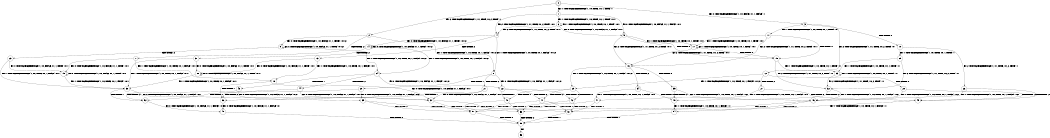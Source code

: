 digraph BCG {
size = "7, 10.5";
center = TRUE;
node [shape = circle];
0 [peripheries = 2];
0 -> 1 [label = "EX !1 !ATOMIC_EXCH_BRANCH (1, +0, TRUE, +0, 1, TRUE) !::"];
0 -> 2 [label = "EX !2 !ATOMIC_EXCH_BRANCH (1, +1, TRUE, +0, 2, TRUE) !::"];
0 -> 3 [label = "EX !0 !ATOMIC_EXCH_BRANCH (1, +0, FALSE, +1, 1, FALSE) !::"];
1 -> 4 [label = "EX !2 !ATOMIC_EXCH_BRANCH (1, +1, TRUE, +0, 2, TRUE) !:0:1:"];
1 -> 5 [label = "EX !0 !ATOMIC_EXCH_BRANCH (1, +0, FALSE, +1, 1, FALSE) !:0:1:"];
1 -> 6 [label = "EX !1 !ATOMIC_EXCH_BRANCH (1, +0, TRUE, +0, 1, TRUE) !:0:1:"];
2 -> 7 [label = "TERMINATE !2"];
2 -> 8 [label = "EX !1 !ATOMIC_EXCH_BRANCH (1, +0, TRUE, +0, 1, FALSE) !:0:1:2:"];
2 -> 9 [label = "EX !0 !ATOMIC_EXCH_BRANCH (1, +0, FALSE, +1, 1, TRUE) !:0:1:2:"];
3 -> 10 [label = "TERMINATE !0"];
3 -> 11 [label = "EX !1 !ATOMIC_EXCH_BRANCH (1, +0, TRUE, +0, 1, TRUE) !:0:"];
3 -> 12 [label = "EX !2 !ATOMIC_EXCH_BRANCH (1, +1, TRUE, +0, 2, TRUE) !:0:"];
4 -> 13 [label = "TERMINATE !2"];
4 -> 14 [label = "EX !0 !ATOMIC_EXCH_BRANCH (1, +0, FALSE, +1, 1, TRUE) !:0:1:2:"];
4 -> 8 [label = "EX !1 !ATOMIC_EXCH_BRANCH (1, +0, TRUE, +0, 1, FALSE) !:0:1:2:"];
5 -> 15 [label = "TERMINATE !0"];
5 -> 16 [label = "EX !2 !ATOMIC_EXCH_BRANCH (1, +1, TRUE, +0, 2, TRUE) !:0:1:"];
5 -> 17 [label = "EX !1 !ATOMIC_EXCH_BRANCH (1, +0, TRUE, +0, 1, TRUE) !:0:1:"];
6 -> 4 [label = "EX !2 !ATOMIC_EXCH_BRANCH (1, +1, TRUE, +0, 2, TRUE) !:0:1:"];
6 -> 5 [label = "EX !0 !ATOMIC_EXCH_BRANCH (1, +0, FALSE, +1, 1, FALSE) !:0:1:"];
6 -> 6 [label = "EX !1 !ATOMIC_EXCH_BRANCH (1, +0, TRUE, +0, 1, TRUE) !:0:1:"];
7 -> 18 [label = "EX !1 !ATOMIC_EXCH_BRANCH (1, +0, TRUE, +0, 1, FALSE) !:0:1:"];
7 -> 19 [label = "EX !0 !ATOMIC_EXCH_BRANCH (1, +0, FALSE, +1, 1, TRUE) !:0:1:"];
8 -> 20 [label = "TERMINATE !1"];
8 -> 21 [label = "TERMINATE !2"];
8 -> 22 [label = "EX !0 !ATOMIC_EXCH_BRANCH (1, +0, FALSE, +1, 1, FALSE) !:0:1:2:"];
9 -> 23 [label = "TERMINATE !2"];
9 -> 24 [label = "EX !1 !ATOMIC_EXCH_BRANCH (1, +0, TRUE, +0, 1, FALSE) !:0:1:2:"];
9 -> 9 [label = "EX !0 !ATOMIC_EXCH_BRANCH (1, +0, FALSE, +1, 1, TRUE) !:0:1:2:"];
10 -> 25 [label = "EX !1 !ATOMIC_EXCH_BRANCH (1, +0, TRUE, +0, 1, TRUE) !::"];
10 -> 26 [label = "EX !2 !ATOMIC_EXCH_BRANCH (1, +1, TRUE, +0, 2, TRUE) !::"];
11 -> 15 [label = "TERMINATE !0"];
11 -> 16 [label = "EX !2 !ATOMIC_EXCH_BRANCH (1, +1, TRUE, +0, 2, TRUE) !:0:1:"];
11 -> 17 [label = "EX !1 !ATOMIC_EXCH_BRANCH (1, +0, TRUE, +0, 1, TRUE) !:0:1:"];
12 -> 27 [label = "TERMINATE !2"];
12 -> 28 [label = "TERMINATE !0"];
12 -> 29 [label = "EX !1 !ATOMIC_EXCH_BRANCH (1, +0, TRUE, +0, 1, FALSE) !:0:1:2:"];
13 -> 30 [label = "EX !0 !ATOMIC_EXCH_BRANCH (1, +0, FALSE, +1, 1, TRUE) !:0:1:"];
13 -> 18 [label = "EX !1 !ATOMIC_EXCH_BRANCH (1, +0, TRUE, +0, 1, FALSE) !:0:1:"];
14 -> 31 [label = "TERMINATE !2"];
14 -> 24 [label = "EX !1 !ATOMIC_EXCH_BRANCH (1, +0, TRUE, +0, 1, FALSE) !:0:1:2:"];
14 -> 14 [label = "EX !0 !ATOMIC_EXCH_BRANCH (1, +0, FALSE, +1, 1, TRUE) !:0:1:2:"];
15 -> 32 [label = "EX !2 !ATOMIC_EXCH_BRANCH (1, +1, TRUE, +0, 2, TRUE) !:1:"];
15 -> 33 [label = "EX !1 !ATOMIC_EXCH_BRANCH (1, +0, TRUE, +0, 1, TRUE) !:1:"];
16 -> 34 [label = "TERMINATE !2"];
16 -> 35 [label = "TERMINATE !0"];
16 -> 29 [label = "EX !1 !ATOMIC_EXCH_BRANCH (1, +0, TRUE, +0, 1, FALSE) !:0:1:2:"];
17 -> 15 [label = "TERMINATE !0"];
17 -> 16 [label = "EX !2 !ATOMIC_EXCH_BRANCH (1, +1, TRUE, +0, 2, TRUE) !:0:1:"];
17 -> 17 [label = "EX !1 !ATOMIC_EXCH_BRANCH (1, +0, TRUE, +0, 1, TRUE) !:0:1:"];
18 -> 36 [label = "TERMINATE !1"];
18 -> 37 [label = "EX !0 !ATOMIC_EXCH_BRANCH (1, +0, FALSE, +1, 1, FALSE) !:0:1:"];
19 -> 38 [label = "EX !1 !ATOMIC_EXCH_BRANCH (1, +0, TRUE, +0, 1, FALSE) !:0:1:"];
19 -> 19 [label = "EX !0 !ATOMIC_EXCH_BRANCH (1, +0, FALSE, +1, 1, TRUE) !:0:1:"];
20 -> 36 [label = "TERMINATE !2"];
20 -> 39 [label = "EX !0 !ATOMIC_EXCH_BRANCH (1, +0, FALSE, +1, 1, FALSE) !:0:2:"];
21 -> 36 [label = "TERMINATE !1"];
21 -> 37 [label = "EX !0 !ATOMIC_EXCH_BRANCH (1, +0, FALSE, +1, 1, FALSE) !:0:1:"];
22 -> 40 [label = "TERMINATE !1"];
22 -> 41 [label = "TERMINATE !2"];
22 -> 42 [label = "TERMINATE !0"];
23 -> 38 [label = "EX !1 !ATOMIC_EXCH_BRANCH (1, +0, TRUE, +0, 1, FALSE) !:0:1:"];
23 -> 19 [label = "EX !0 !ATOMIC_EXCH_BRANCH (1, +0, FALSE, +1, 1, TRUE) !:0:1:"];
24 -> 43 [label = "TERMINATE !1"];
24 -> 44 [label = "TERMINATE !2"];
24 -> 22 [label = "EX !0 !ATOMIC_EXCH_BRANCH (1, +0, FALSE, +1, 1, FALSE) !:0:1:2:"];
25 -> 32 [label = "EX !2 !ATOMIC_EXCH_BRANCH (1, +1, TRUE, +0, 2, TRUE) !:1:"];
25 -> 33 [label = "EX !1 !ATOMIC_EXCH_BRANCH (1, +0, TRUE, +0, 1, TRUE) !:1:"];
26 -> 45 [label = "TERMINATE !2"];
26 -> 46 [label = "EX !1 !ATOMIC_EXCH_BRANCH (1, +0, TRUE, +0, 1, FALSE) !:1:2:"];
27 -> 45 [label = "TERMINATE !0"];
27 -> 47 [label = "EX !1 !ATOMIC_EXCH_BRANCH (1, +0, TRUE, +0, 1, FALSE) !:0:1:"];
28 -> 45 [label = "TERMINATE !2"];
28 -> 46 [label = "EX !1 !ATOMIC_EXCH_BRANCH (1, +0, TRUE, +0, 1, FALSE) !:1:2:"];
29 -> 40 [label = "TERMINATE !1"];
29 -> 41 [label = "TERMINATE !2"];
29 -> 42 [label = "TERMINATE !0"];
30 -> 38 [label = "EX !1 !ATOMIC_EXCH_BRANCH (1, +0, TRUE, +0, 1, FALSE) !:0:1:"];
30 -> 30 [label = "EX !0 !ATOMIC_EXCH_BRANCH (1, +0, FALSE, +1, 1, TRUE) !:0:1:"];
31 -> 38 [label = "EX !1 !ATOMIC_EXCH_BRANCH (1, +0, TRUE, +0, 1, FALSE) !:0:1:"];
31 -> 30 [label = "EX !0 !ATOMIC_EXCH_BRANCH (1, +0, FALSE, +1, 1, TRUE) !:0:1:"];
32 -> 48 [label = "TERMINATE !2"];
32 -> 46 [label = "EX !1 !ATOMIC_EXCH_BRANCH (1, +0, TRUE, +0, 1, FALSE) !:1:2:"];
33 -> 32 [label = "EX !2 !ATOMIC_EXCH_BRANCH (1, +1, TRUE, +0, 2, TRUE) !:1:"];
33 -> 33 [label = "EX !1 !ATOMIC_EXCH_BRANCH (1, +0, TRUE, +0, 1, TRUE) !:1:"];
34 -> 48 [label = "TERMINATE !0"];
34 -> 47 [label = "EX !1 !ATOMIC_EXCH_BRANCH (1, +0, TRUE, +0, 1, FALSE) !:0:1:"];
35 -> 48 [label = "TERMINATE !2"];
35 -> 46 [label = "EX !1 !ATOMIC_EXCH_BRANCH (1, +0, TRUE, +0, 1, FALSE) !:1:2:"];
36 -> 49 [label = "EX !0 !ATOMIC_EXCH_BRANCH (1, +0, FALSE, +1, 1, FALSE) !:0:"];
37 -> 50 [label = "TERMINATE !1"];
37 -> 51 [label = "TERMINATE !0"];
38 -> 52 [label = "TERMINATE !1"];
38 -> 37 [label = "EX !0 !ATOMIC_EXCH_BRANCH (1, +0, FALSE, +1, 1, FALSE) !:0:1:"];
39 -> 50 [label = "TERMINATE !2"];
39 -> 53 [label = "TERMINATE !0"];
40 -> 50 [label = "TERMINATE !2"];
40 -> 53 [label = "TERMINATE !0"];
41 -> 50 [label = "TERMINATE !1"];
41 -> 51 [label = "TERMINATE !0"];
42 -> 53 [label = "TERMINATE !1"];
42 -> 51 [label = "TERMINATE !2"];
43 -> 52 [label = "TERMINATE !2"];
43 -> 39 [label = "EX !0 !ATOMIC_EXCH_BRANCH (1, +0, FALSE, +1, 1, FALSE) !:0:2:"];
44 -> 52 [label = "TERMINATE !1"];
44 -> 37 [label = "EX !0 !ATOMIC_EXCH_BRANCH (1, +0, FALSE, +1, 1, FALSE) !:0:1:"];
45 -> 54 [label = "EX !1 !ATOMIC_EXCH_BRANCH (1, +0, TRUE, +0, 1, FALSE) !:1:"];
46 -> 53 [label = "TERMINATE !1"];
46 -> 51 [label = "TERMINATE !2"];
47 -> 50 [label = "TERMINATE !1"];
47 -> 51 [label = "TERMINATE !0"];
48 -> 54 [label = "EX !1 !ATOMIC_EXCH_BRANCH (1, +0, TRUE, +0, 1, FALSE) !:1:"];
49 -> 55 [label = "TERMINATE !0"];
50 -> 55 [label = "TERMINATE !0"];
51 -> 55 [label = "TERMINATE !1"];
52 -> 49 [label = "EX !0 !ATOMIC_EXCH_BRANCH (1, +0, FALSE, +1, 1, FALSE) !:0:"];
53 -> 55 [label = "TERMINATE !2"];
54 -> 55 [label = "TERMINATE !1"];
55 -> 56 [label = "exit"];
}
